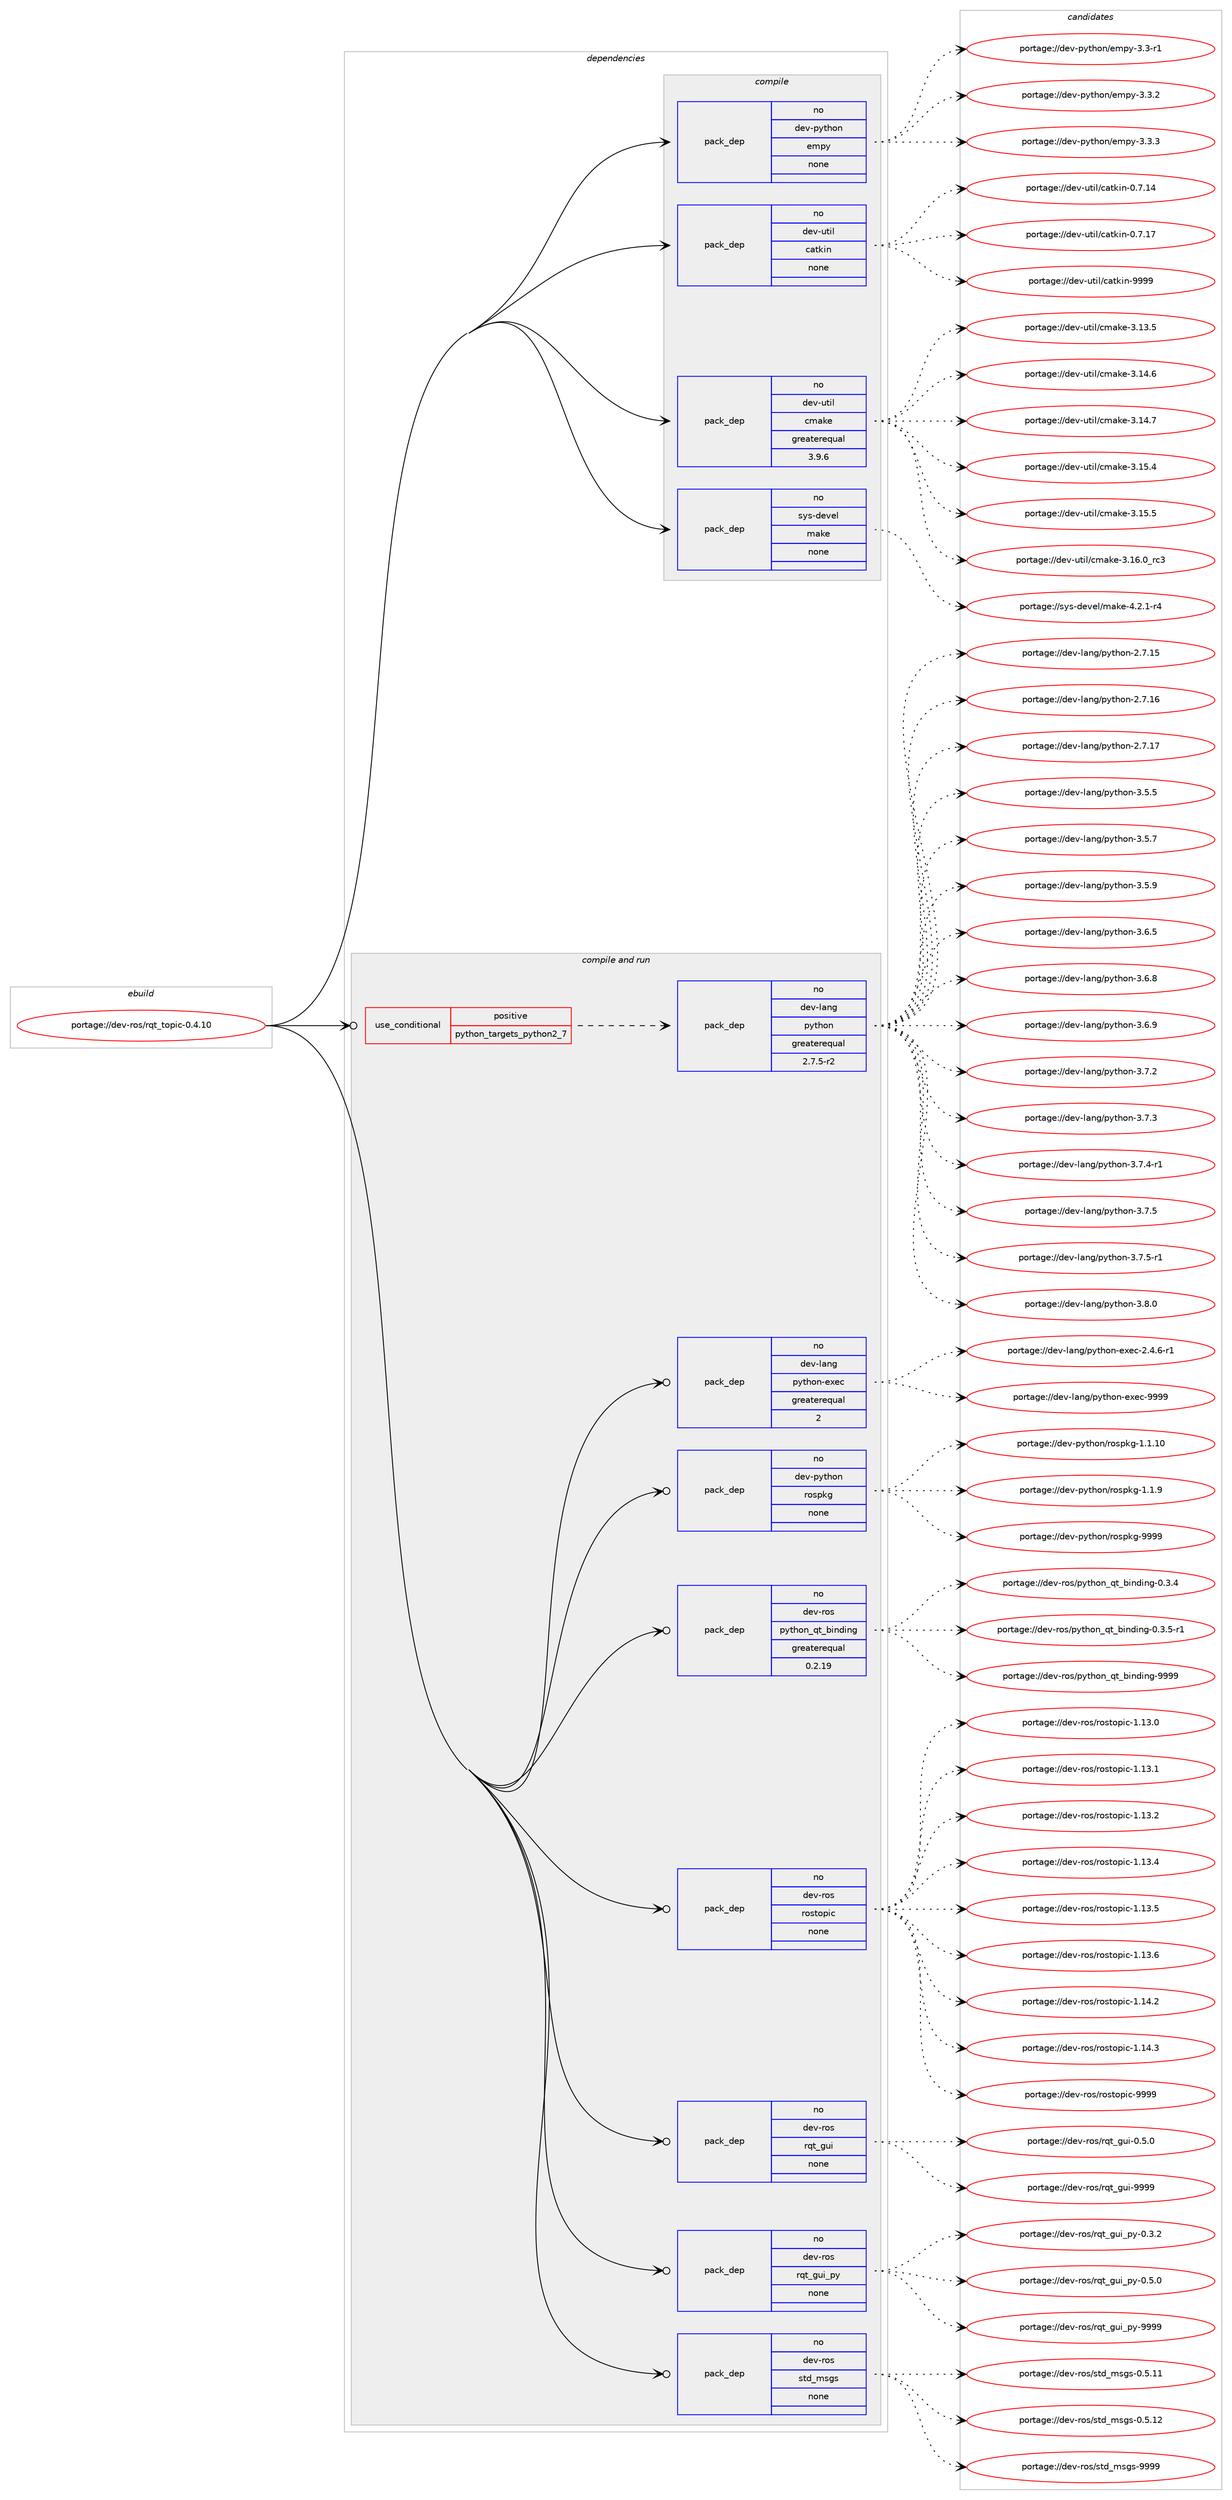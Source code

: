 digraph prolog {

# *************
# Graph options
# *************

newrank=true;
concentrate=true;
compound=true;
graph [rankdir=LR,fontname=Helvetica,fontsize=10,ranksep=1.5];#, ranksep=2.5, nodesep=0.2];
edge  [arrowhead=vee];
node  [fontname=Helvetica,fontsize=10];

# **********
# The ebuild
# **********

subgraph cluster_leftcol {
color=gray;
rank=same;
label=<<i>ebuild</i>>;
id [label="portage://dev-ros/rqt_topic-0.4.10", color=red, width=4, href="../dev-ros/rqt_topic-0.4.10.svg"];
}

# ****************
# The dependencies
# ****************

subgraph cluster_midcol {
color=gray;
label=<<i>dependencies</i>>;
subgraph cluster_compile {
fillcolor="#eeeeee";
style=filled;
label=<<i>compile</i>>;
subgraph pack153447 {
dependency201529 [label=<<TABLE BORDER="0" CELLBORDER="1" CELLSPACING="0" CELLPADDING="4" WIDTH="220"><TR><TD ROWSPAN="6" CELLPADDING="30">pack_dep</TD></TR><TR><TD WIDTH="110">no</TD></TR><TR><TD>dev-python</TD></TR><TR><TD>empy</TD></TR><TR><TD>none</TD></TR><TR><TD></TD></TR></TABLE>>, shape=none, color=blue];
}
id:e -> dependency201529:w [weight=20,style="solid",arrowhead="vee"];
subgraph pack153448 {
dependency201530 [label=<<TABLE BORDER="0" CELLBORDER="1" CELLSPACING="0" CELLPADDING="4" WIDTH="220"><TR><TD ROWSPAN="6" CELLPADDING="30">pack_dep</TD></TR><TR><TD WIDTH="110">no</TD></TR><TR><TD>dev-util</TD></TR><TR><TD>catkin</TD></TR><TR><TD>none</TD></TR><TR><TD></TD></TR></TABLE>>, shape=none, color=blue];
}
id:e -> dependency201530:w [weight=20,style="solid",arrowhead="vee"];
subgraph pack153449 {
dependency201531 [label=<<TABLE BORDER="0" CELLBORDER="1" CELLSPACING="0" CELLPADDING="4" WIDTH="220"><TR><TD ROWSPAN="6" CELLPADDING="30">pack_dep</TD></TR><TR><TD WIDTH="110">no</TD></TR><TR><TD>dev-util</TD></TR><TR><TD>cmake</TD></TR><TR><TD>greaterequal</TD></TR><TR><TD>3.9.6</TD></TR></TABLE>>, shape=none, color=blue];
}
id:e -> dependency201531:w [weight=20,style="solid",arrowhead="vee"];
subgraph pack153450 {
dependency201532 [label=<<TABLE BORDER="0" CELLBORDER="1" CELLSPACING="0" CELLPADDING="4" WIDTH="220"><TR><TD ROWSPAN="6" CELLPADDING="30">pack_dep</TD></TR><TR><TD WIDTH="110">no</TD></TR><TR><TD>sys-devel</TD></TR><TR><TD>make</TD></TR><TR><TD>none</TD></TR><TR><TD></TD></TR></TABLE>>, shape=none, color=blue];
}
id:e -> dependency201532:w [weight=20,style="solid",arrowhead="vee"];
}
subgraph cluster_compileandrun {
fillcolor="#eeeeee";
style=filled;
label=<<i>compile and run</i>>;
subgraph cond44654 {
dependency201533 [label=<<TABLE BORDER="0" CELLBORDER="1" CELLSPACING="0" CELLPADDING="4"><TR><TD ROWSPAN="3" CELLPADDING="10">use_conditional</TD></TR><TR><TD>positive</TD></TR><TR><TD>python_targets_python2_7</TD></TR></TABLE>>, shape=none, color=red];
subgraph pack153451 {
dependency201534 [label=<<TABLE BORDER="0" CELLBORDER="1" CELLSPACING="0" CELLPADDING="4" WIDTH="220"><TR><TD ROWSPAN="6" CELLPADDING="30">pack_dep</TD></TR><TR><TD WIDTH="110">no</TD></TR><TR><TD>dev-lang</TD></TR><TR><TD>python</TD></TR><TR><TD>greaterequal</TD></TR><TR><TD>2.7.5-r2</TD></TR></TABLE>>, shape=none, color=blue];
}
dependency201533:e -> dependency201534:w [weight=20,style="dashed",arrowhead="vee"];
}
id:e -> dependency201533:w [weight=20,style="solid",arrowhead="odotvee"];
subgraph pack153452 {
dependency201535 [label=<<TABLE BORDER="0" CELLBORDER="1" CELLSPACING="0" CELLPADDING="4" WIDTH="220"><TR><TD ROWSPAN="6" CELLPADDING="30">pack_dep</TD></TR><TR><TD WIDTH="110">no</TD></TR><TR><TD>dev-lang</TD></TR><TR><TD>python-exec</TD></TR><TR><TD>greaterequal</TD></TR><TR><TD>2</TD></TR></TABLE>>, shape=none, color=blue];
}
id:e -> dependency201535:w [weight=20,style="solid",arrowhead="odotvee"];
subgraph pack153453 {
dependency201536 [label=<<TABLE BORDER="0" CELLBORDER="1" CELLSPACING="0" CELLPADDING="4" WIDTH="220"><TR><TD ROWSPAN="6" CELLPADDING="30">pack_dep</TD></TR><TR><TD WIDTH="110">no</TD></TR><TR><TD>dev-python</TD></TR><TR><TD>rospkg</TD></TR><TR><TD>none</TD></TR><TR><TD></TD></TR></TABLE>>, shape=none, color=blue];
}
id:e -> dependency201536:w [weight=20,style="solid",arrowhead="odotvee"];
subgraph pack153454 {
dependency201537 [label=<<TABLE BORDER="0" CELLBORDER="1" CELLSPACING="0" CELLPADDING="4" WIDTH="220"><TR><TD ROWSPAN="6" CELLPADDING="30">pack_dep</TD></TR><TR><TD WIDTH="110">no</TD></TR><TR><TD>dev-ros</TD></TR><TR><TD>python_qt_binding</TD></TR><TR><TD>greaterequal</TD></TR><TR><TD>0.2.19</TD></TR></TABLE>>, shape=none, color=blue];
}
id:e -> dependency201537:w [weight=20,style="solid",arrowhead="odotvee"];
subgraph pack153455 {
dependency201538 [label=<<TABLE BORDER="0" CELLBORDER="1" CELLSPACING="0" CELLPADDING="4" WIDTH="220"><TR><TD ROWSPAN="6" CELLPADDING="30">pack_dep</TD></TR><TR><TD WIDTH="110">no</TD></TR><TR><TD>dev-ros</TD></TR><TR><TD>rostopic</TD></TR><TR><TD>none</TD></TR><TR><TD></TD></TR></TABLE>>, shape=none, color=blue];
}
id:e -> dependency201538:w [weight=20,style="solid",arrowhead="odotvee"];
subgraph pack153456 {
dependency201539 [label=<<TABLE BORDER="0" CELLBORDER="1" CELLSPACING="0" CELLPADDING="4" WIDTH="220"><TR><TD ROWSPAN="6" CELLPADDING="30">pack_dep</TD></TR><TR><TD WIDTH="110">no</TD></TR><TR><TD>dev-ros</TD></TR><TR><TD>rqt_gui</TD></TR><TR><TD>none</TD></TR><TR><TD></TD></TR></TABLE>>, shape=none, color=blue];
}
id:e -> dependency201539:w [weight=20,style="solid",arrowhead="odotvee"];
subgraph pack153457 {
dependency201540 [label=<<TABLE BORDER="0" CELLBORDER="1" CELLSPACING="0" CELLPADDING="4" WIDTH="220"><TR><TD ROWSPAN="6" CELLPADDING="30">pack_dep</TD></TR><TR><TD WIDTH="110">no</TD></TR><TR><TD>dev-ros</TD></TR><TR><TD>rqt_gui_py</TD></TR><TR><TD>none</TD></TR><TR><TD></TD></TR></TABLE>>, shape=none, color=blue];
}
id:e -> dependency201540:w [weight=20,style="solid",arrowhead="odotvee"];
subgraph pack153458 {
dependency201541 [label=<<TABLE BORDER="0" CELLBORDER="1" CELLSPACING="0" CELLPADDING="4" WIDTH="220"><TR><TD ROWSPAN="6" CELLPADDING="30">pack_dep</TD></TR><TR><TD WIDTH="110">no</TD></TR><TR><TD>dev-ros</TD></TR><TR><TD>std_msgs</TD></TR><TR><TD>none</TD></TR><TR><TD></TD></TR></TABLE>>, shape=none, color=blue];
}
id:e -> dependency201541:w [weight=20,style="solid",arrowhead="odotvee"];
}
subgraph cluster_run {
fillcolor="#eeeeee";
style=filled;
label=<<i>run</i>>;
}
}

# **************
# The candidates
# **************

subgraph cluster_choices {
rank=same;
color=gray;
label=<<i>candidates</i>>;

subgraph choice153447 {
color=black;
nodesep=1;
choiceportage1001011184511212111610411111047101109112121455146514511449 [label="portage://dev-python/empy-3.3-r1", color=red, width=4,href="../dev-python/empy-3.3-r1.svg"];
choiceportage1001011184511212111610411111047101109112121455146514650 [label="portage://dev-python/empy-3.3.2", color=red, width=4,href="../dev-python/empy-3.3.2.svg"];
choiceportage1001011184511212111610411111047101109112121455146514651 [label="portage://dev-python/empy-3.3.3", color=red, width=4,href="../dev-python/empy-3.3.3.svg"];
dependency201529:e -> choiceportage1001011184511212111610411111047101109112121455146514511449:w [style=dotted,weight="100"];
dependency201529:e -> choiceportage1001011184511212111610411111047101109112121455146514650:w [style=dotted,weight="100"];
dependency201529:e -> choiceportage1001011184511212111610411111047101109112121455146514651:w [style=dotted,weight="100"];
}
subgraph choice153448 {
color=black;
nodesep=1;
choiceportage1001011184511711610510847999711610710511045484655464952 [label="portage://dev-util/catkin-0.7.14", color=red, width=4,href="../dev-util/catkin-0.7.14.svg"];
choiceportage1001011184511711610510847999711610710511045484655464955 [label="portage://dev-util/catkin-0.7.17", color=red, width=4,href="../dev-util/catkin-0.7.17.svg"];
choiceportage100101118451171161051084799971161071051104557575757 [label="portage://dev-util/catkin-9999", color=red, width=4,href="../dev-util/catkin-9999.svg"];
dependency201530:e -> choiceportage1001011184511711610510847999711610710511045484655464952:w [style=dotted,weight="100"];
dependency201530:e -> choiceportage1001011184511711610510847999711610710511045484655464955:w [style=dotted,weight="100"];
dependency201530:e -> choiceportage100101118451171161051084799971161071051104557575757:w [style=dotted,weight="100"];
}
subgraph choice153449 {
color=black;
nodesep=1;
choiceportage1001011184511711610510847991099710710145514649514653 [label="portage://dev-util/cmake-3.13.5", color=red, width=4,href="../dev-util/cmake-3.13.5.svg"];
choiceportage1001011184511711610510847991099710710145514649524654 [label="portage://dev-util/cmake-3.14.6", color=red, width=4,href="../dev-util/cmake-3.14.6.svg"];
choiceportage1001011184511711610510847991099710710145514649524655 [label="portage://dev-util/cmake-3.14.7", color=red, width=4,href="../dev-util/cmake-3.14.7.svg"];
choiceportage1001011184511711610510847991099710710145514649534652 [label="portage://dev-util/cmake-3.15.4", color=red, width=4,href="../dev-util/cmake-3.15.4.svg"];
choiceportage1001011184511711610510847991099710710145514649534653 [label="portage://dev-util/cmake-3.15.5", color=red, width=4,href="../dev-util/cmake-3.15.5.svg"];
choiceportage1001011184511711610510847991099710710145514649544648951149951 [label="portage://dev-util/cmake-3.16.0_rc3", color=red, width=4,href="../dev-util/cmake-3.16.0_rc3.svg"];
dependency201531:e -> choiceportage1001011184511711610510847991099710710145514649514653:w [style=dotted,weight="100"];
dependency201531:e -> choiceportage1001011184511711610510847991099710710145514649524654:w [style=dotted,weight="100"];
dependency201531:e -> choiceportage1001011184511711610510847991099710710145514649524655:w [style=dotted,weight="100"];
dependency201531:e -> choiceportage1001011184511711610510847991099710710145514649534652:w [style=dotted,weight="100"];
dependency201531:e -> choiceportage1001011184511711610510847991099710710145514649534653:w [style=dotted,weight="100"];
dependency201531:e -> choiceportage1001011184511711610510847991099710710145514649544648951149951:w [style=dotted,weight="100"];
}
subgraph choice153450 {
color=black;
nodesep=1;
choiceportage1151211154510010111810110847109971071014552465046494511452 [label="portage://sys-devel/make-4.2.1-r4", color=red, width=4,href="../sys-devel/make-4.2.1-r4.svg"];
dependency201532:e -> choiceportage1151211154510010111810110847109971071014552465046494511452:w [style=dotted,weight="100"];
}
subgraph choice153451 {
color=black;
nodesep=1;
choiceportage10010111845108971101034711212111610411111045504655464953 [label="portage://dev-lang/python-2.7.15", color=red, width=4,href="../dev-lang/python-2.7.15.svg"];
choiceportage10010111845108971101034711212111610411111045504655464954 [label="portage://dev-lang/python-2.7.16", color=red, width=4,href="../dev-lang/python-2.7.16.svg"];
choiceportage10010111845108971101034711212111610411111045504655464955 [label="portage://dev-lang/python-2.7.17", color=red, width=4,href="../dev-lang/python-2.7.17.svg"];
choiceportage100101118451089711010347112121116104111110455146534653 [label="portage://dev-lang/python-3.5.5", color=red, width=4,href="../dev-lang/python-3.5.5.svg"];
choiceportage100101118451089711010347112121116104111110455146534655 [label="portage://dev-lang/python-3.5.7", color=red, width=4,href="../dev-lang/python-3.5.7.svg"];
choiceportage100101118451089711010347112121116104111110455146534657 [label="portage://dev-lang/python-3.5.9", color=red, width=4,href="../dev-lang/python-3.5.9.svg"];
choiceportage100101118451089711010347112121116104111110455146544653 [label="portage://dev-lang/python-3.6.5", color=red, width=4,href="../dev-lang/python-3.6.5.svg"];
choiceportage100101118451089711010347112121116104111110455146544656 [label="portage://dev-lang/python-3.6.8", color=red, width=4,href="../dev-lang/python-3.6.8.svg"];
choiceportage100101118451089711010347112121116104111110455146544657 [label="portage://dev-lang/python-3.6.9", color=red, width=4,href="../dev-lang/python-3.6.9.svg"];
choiceportage100101118451089711010347112121116104111110455146554650 [label="portage://dev-lang/python-3.7.2", color=red, width=4,href="../dev-lang/python-3.7.2.svg"];
choiceportage100101118451089711010347112121116104111110455146554651 [label="portage://dev-lang/python-3.7.3", color=red, width=4,href="../dev-lang/python-3.7.3.svg"];
choiceportage1001011184510897110103471121211161041111104551465546524511449 [label="portage://dev-lang/python-3.7.4-r1", color=red, width=4,href="../dev-lang/python-3.7.4-r1.svg"];
choiceportage100101118451089711010347112121116104111110455146554653 [label="portage://dev-lang/python-3.7.5", color=red, width=4,href="../dev-lang/python-3.7.5.svg"];
choiceportage1001011184510897110103471121211161041111104551465546534511449 [label="portage://dev-lang/python-3.7.5-r1", color=red, width=4,href="../dev-lang/python-3.7.5-r1.svg"];
choiceportage100101118451089711010347112121116104111110455146564648 [label="portage://dev-lang/python-3.8.0", color=red, width=4,href="../dev-lang/python-3.8.0.svg"];
dependency201534:e -> choiceportage10010111845108971101034711212111610411111045504655464953:w [style=dotted,weight="100"];
dependency201534:e -> choiceportage10010111845108971101034711212111610411111045504655464954:w [style=dotted,weight="100"];
dependency201534:e -> choiceportage10010111845108971101034711212111610411111045504655464955:w [style=dotted,weight="100"];
dependency201534:e -> choiceportage100101118451089711010347112121116104111110455146534653:w [style=dotted,weight="100"];
dependency201534:e -> choiceportage100101118451089711010347112121116104111110455146534655:w [style=dotted,weight="100"];
dependency201534:e -> choiceportage100101118451089711010347112121116104111110455146534657:w [style=dotted,weight="100"];
dependency201534:e -> choiceportage100101118451089711010347112121116104111110455146544653:w [style=dotted,weight="100"];
dependency201534:e -> choiceportage100101118451089711010347112121116104111110455146544656:w [style=dotted,weight="100"];
dependency201534:e -> choiceportage100101118451089711010347112121116104111110455146544657:w [style=dotted,weight="100"];
dependency201534:e -> choiceportage100101118451089711010347112121116104111110455146554650:w [style=dotted,weight="100"];
dependency201534:e -> choiceportage100101118451089711010347112121116104111110455146554651:w [style=dotted,weight="100"];
dependency201534:e -> choiceportage1001011184510897110103471121211161041111104551465546524511449:w [style=dotted,weight="100"];
dependency201534:e -> choiceportage100101118451089711010347112121116104111110455146554653:w [style=dotted,weight="100"];
dependency201534:e -> choiceportage1001011184510897110103471121211161041111104551465546534511449:w [style=dotted,weight="100"];
dependency201534:e -> choiceportage100101118451089711010347112121116104111110455146564648:w [style=dotted,weight="100"];
}
subgraph choice153452 {
color=black;
nodesep=1;
choiceportage10010111845108971101034711212111610411111045101120101994550465246544511449 [label="portage://dev-lang/python-exec-2.4.6-r1", color=red, width=4,href="../dev-lang/python-exec-2.4.6-r1.svg"];
choiceportage10010111845108971101034711212111610411111045101120101994557575757 [label="portage://dev-lang/python-exec-9999", color=red, width=4,href="../dev-lang/python-exec-9999.svg"];
dependency201535:e -> choiceportage10010111845108971101034711212111610411111045101120101994550465246544511449:w [style=dotted,weight="100"];
dependency201535:e -> choiceportage10010111845108971101034711212111610411111045101120101994557575757:w [style=dotted,weight="100"];
}
subgraph choice153453 {
color=black;
nodesep=1;
choiceportage100101118451121211161041111104711411111511210710345494649464948 [label="portage://dev-python/rospkg-1.1.10", color=red, width=4,href="../dev-python/rospkg-1.1.10.svg"];
choiceportage1001011184511212111610411111047114111115112107103454946494657 [label="portage://dev-python/rospkg-1.1.9", color=red, width=4,href="../dev-python/rospkg-1.1.9.svg"];
choiceportage10010111845112121116104111110471141111151121071034557575757 [label="portage://dev-python/rospkg-9999", color=red, width=4,href="../dev-python/rospkg-9999.svg"];
dependency201536:e -> choiceportage100101118451121211161041111104711411111511210710345494649464948:w [style=dotted,weight="100"];
dependency201536:e -> choiceportage1001011184511212111610411111047114111115112107103454946494657:w [style=dotted,weight="100"];
dependency201536:e -> choiceportage10010111845112121116104111110471141111151121071034557575757:w [style=dotted,weight="100"];
}
subgraph choice153454 {
color=black;
nodesep=1;
choiceportage1001011184511411111547112121116104111110951131169598105110100105110103454846514652 [label="portage://dev-ros/python_qt_binding-0.3.4", color=red, width=4,href="../dev-ros/python_qt_binding-0.3.4.svg"];
choiceportage10010111845114111115471121211161041111109511311695981051101001051101034548465146534511449 [label="portage://dev-ros/python_qt_binding-0.3.5-r1", color=red, width=4,href="../dev-ros/python_qt_binding-0.3.5-r1.svg"];
choiceportage10010111845114111115471121211161041111109511311695981051101001051101034557575757 [label="portage://dev-ros/python_qt_binding-9999", color=red, width=4,href="../dev-ros/python_qt_binding-9999.svg"];
dependency201537:e -> choiceportage1001011184511411111547112121116104111110951131169598105110100105110103454846514652:w [style=dotted,weight="100"];
dependency201537:e -> choiceportage10010111845114111115471121211161041111109511311695981051101001051101034548465146534511449:w [style=dotted,weight="100"];
dependency201537:e -> choiceportage10010111845114111115471121211161041111109511311695981051101001051101034557575757:w [style=dotted,weight="100"];
}
subgraph choice153455 {
color=black;
nodesep=1;
choiceportage10010111845114111115471141111151161111121059945494649514648 [label="portage://dev-ros/rostopic-1.13.0", color=red, width=4,href="../dev-ros/rostopic-1.13.0.svg"];
choiceportage10010111845114111115471141111151161111121059945494649514649 [label="portage://dev-ros/rostopic-1.13.1", color=red, width=4,href="../dev-ros/rostopic-1.13.1.svg"];
choiceportage10010111845114111115471141111151161111121059945494649514650 [label="portage://dev-ros/rostopic-1.13.2", color=red, width=4,href="../dev-ros/rostopic-1.13.2.svg"];
choiceportage10010111845114111115471141111151161111121059945494649514652 [label="portage://dev-ros/rostopic-1.13.4", color=red, width=4,href="../dev-ros/rostopic-1.13.4.svg"];
choiceportage10010111845114111115471141111151161111121059945494649514653 [label="portage://dev-ros/rostopic-1.13.5", color=red, width=4,href="../dev-ros/rostopic-1.13.5.svg"];
choiceportage10010111845114111115471141111151161111121059945494649514654 [label="portage://dev-ros/rostopic-1.13.6", color=red, width=4,href="../dev-ros/rostopic-1.13.6.svg"];
choiceportage10010111845114111115471141111151161111121059945494649524650 [label="portage://dev-ros/rostopic-1.14.2", color=red, width=4,href="../dev-ros/rostopic-1.14.2.svg"];
choiceportage10010111845114111115471141111151161111121059945494649524651 [label="portage://dev-ros/rostopic-1.14.3", color=red, width=4,href="../dev-ros/rostopic-1.14.3.svg"];
choiceportage1001011184511411111547114111115116111112105994557575757 [label="portage://dev-ros/rostopic-9999", color=red, width=4,href="../dev-ros/rostopic-9999.svg"];
dependency201538:e -> choiceportage10010111845114111115471141111151161111121059945494649514648:w [style=dotted,weight="100"];
dependency201538:e -> choiceportage10010111845114111115471141111151161111121059945494649514649:w [style=dotted,weight="100"];
dependency201538:e -> choiceportage10010111845114111115471141111151161111121059945494649514650:w [style=dotted,weight="100"];
dependency201538:e -> choiceportage10010111845114111115471141111151161111121059945494649514652:w [style=dotted,weight="100"];
dependency201538:e -> choiceportage10010111845114111115471141111151161111121059945494649514653:w [style=dotted,weight="100"];
dependency201538:e -> choiceportage10010111845114111115471141111151161111121059945494649514654:w [style=dotted,weight="100"];
dependency201538:e -> choiceportage10010111845114111115471141111151161111121059945494649524650:w [style=dotted,weight="100"];
dependency201538:e -> choiceportage10010111845114111115471141111151161111121059945494649524651:w [style=dotted,weight="100"];
dependency201538:e -> choiceportage1001011184511411111547114111115116111112105994557575757:w [style=dotted,weight="100"];
}
subgraph choice153456 {
color=black;
nodesep=1;
choiceportage100101118451141111154711411311695103117105454846534648 [label="portage://dev-ros/rqt_gui-0.5.0", color=red, width=4,href="../dev-ros/rqt_gui-0.5.0.svg"];
choiceportage1001011184511411111547114113116951031171054557575757 [label="portage://dev-ros/rqt_gui-9999", color=red, width=4,href="../dev-ros/rqt_gui-9999.svg"];
dependency201539:e -> choiceportage100101118451141111154711411311695103117105454846534648:w [style=dotted,weight="100"];
dependency201539:e -> choiceportage1001011184511411111547114113116951031171054557575757:w [style=dotted,weight="100"];
}
subgraph choice153457 {
color=black;
nodesep=1;
choiceportage10010111845114111115471141131169510311710595112121454846514650 [label="portage://dev-ros/rqt_gui_py-0.3.2", color=red, width=4,href="../dev-ros/rqt_gui_py-0.3.2.svg"];
choiceportage10010111845114111115471141131169510311710595112121454846534648 [label="portage://dev-ros/rqt_gui_py-0.5.0", color=red, width=4,href="../dev-ros/rqt_gui_py-0.5.0.svg"];
choiceportage100101118451141111154711411311695103117105951121214557575757 [label="portage://dev-ros/rqt_gui_py-9999", color=red, width=4,href="../dev-ros/rqt_gui_py-9999.svg"];
dependency201540:e -> choiceportage10010111845114111115471141131169510311710595112121454846514650:w [style=dotted,weight="100"];
dependency201540:e -> choiceportage10010111845114111115471141131169510311710595112121454846534648:w [style=dotted,weight="100"];
dependency201540:e -> choiceportage100101118451141111154711411311695103117105951121214557575757:w [style=dotted,weight="100"];
}
subgraph choice153458 {
color=black;
nodesep=1;
choiceportage10010111845114111115471151161009510911510311545484653464949 [label="portage://dev-ros/std_msgs-0.5.11", color=red, width=4,href="../dev-ros/std_msgs-0.5.11.svg"];
choiceportage10010111845114111115471151161009510911510311545484653464950 [label="portage://dev-ros/std_msgs-0.5.12", color=red, width=4,href="../dev-ros/std_msgs-0.5.12.svg"];
choiceportage1001011184511411111547115116100951091151031154557575757 [label="portage://dev-ros/std_msgs-9999", color=red, width=4,href="../dev-ros/std_msgs-9999.svg"];
dependency201541:e -> choiceportage10010111845114111115471151161009510911510311545484653464949:w [style=dotted,weight="100"];
dependency201541:e -> choiceportage10010111845114111115471151161009510911510311545484653464950:w [style=dotted,weight="100"];
dependency201541:e -> choiceportage1001011184511411111547115116100951091151031154557575757:w [style=dotted,weight="100"];
}
}

}
